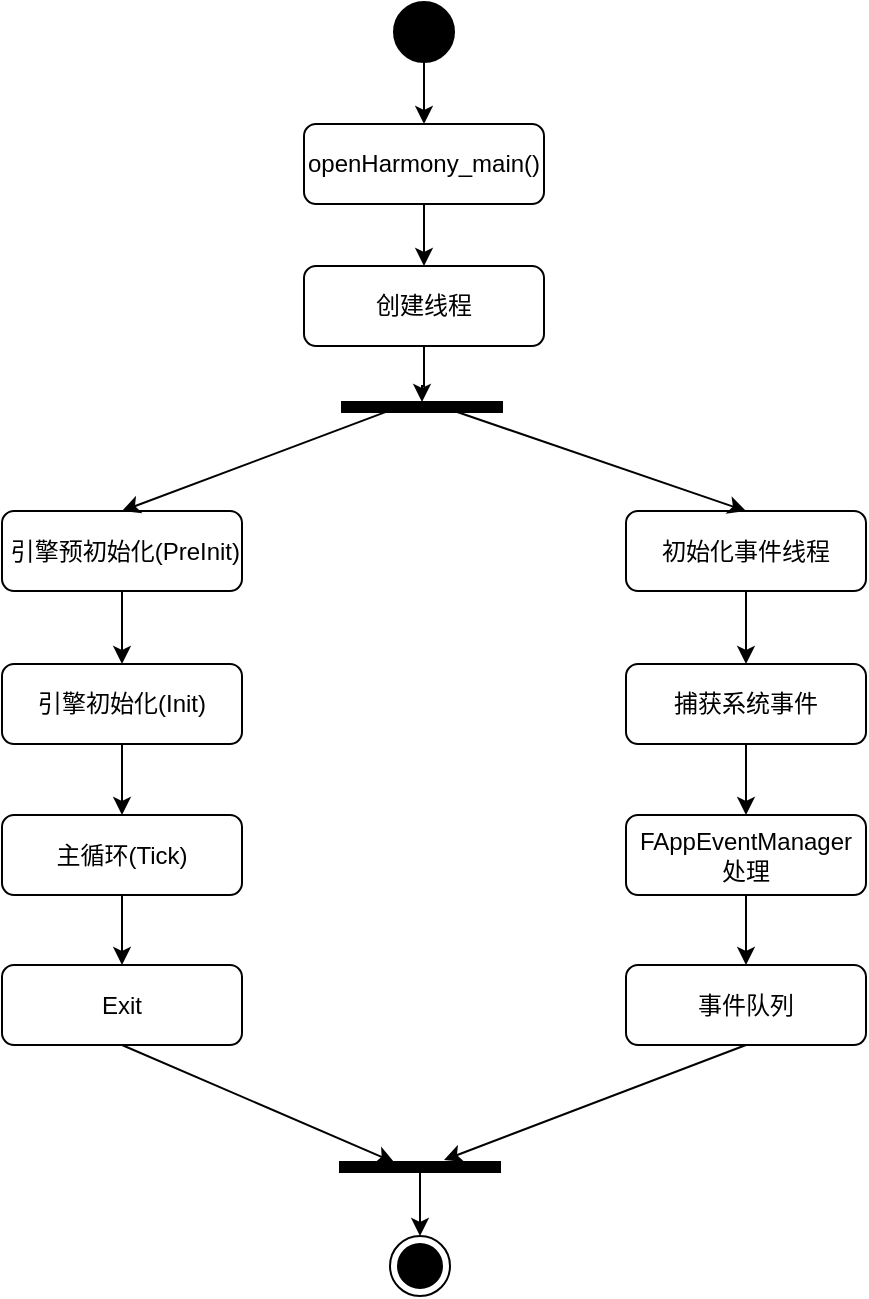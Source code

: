 <mxfile version="26.1.3" pages="2">
  <diagram name="第 1 页" id="3YlkZfYE9rYywLvts0is">
    <mxGraphModel dx="1562" dy="810" grid="0" gridSize="10" guides="1" tooltips="1" connect="1" arrows="1" fold="1" page="1" pageScale="1" pageWidth="827" pageHeight="1169" math="0" shadow="0">
      <root>
        <mxCell id="0" />
        <mxCell id="1" parent="0" />
        <mxCell id="vwkhEPSho2x5Uqs2BSET-43" value="" style="edgeStyle=orthogonalEdgeStyle;rounded=0;orthogonalLoop=1;jettySize=auto;html=1;" parent="1" source="vwkhEPSho2x5Uqs2BSET-31" target="vwkhEPSho2x5Uqs2BSET-42" edge="1">
          <mxGeometry relative="1" as="geometry" />
        </mxCell>
        <mxCell id="vwkhEPSho2x5Uqs2BSET-31" value="openHarmony_main()" style="rounded=1;whiteSpace=wrap;html=1;" parent="1" vertex="1">
          <mxGeometry x="342" y="129" width="120" height="40" as="geometry" />
        </mxCell>
        <mxCell id="vwkhEPSho2x5Uqs2BSET-33" value="" style="edgeStyle=orthogonalEdgeStyle;rounded=0;orthogonalLoop=1;jettySize=auto;html=1;exitX=0.5;exitY=1;exitDx=0;exitDy=0;" parent="1" source="vwkhEPSho2x5Uqs2BSET-37" target="vwkhEPSho2x5Uqs2BSET-34" edge="1">
          <mxGeometry relative="1" as="geometry">
            <mxPoint x="251" y="440" as="sourcePoint" />
          </mxGeometry>
        </mxCell>
        <mxCell id="vwkhEPSho2x5Uqs2BSET-39" value="" style="edgeStyle=orthogonalEdgeStyle;rounded=0;orthogonalLoop=1;jettySize=auto;html=1;" parent="1" source="vwkhEPSho2x5Uqs2BSET-34" target="vwkhEPSho2x5Uqs2BSET-38" edge="1">
          <mxGeometry relative="1" as="geometry" />
        </mxCell>
        <mxCell id="vwkhEPSho2x5Uqs2BSET-34" value="引擎初始化(Init)" style="rounded=1;whiteSpace=wrap;html=1;" parent="1" vertex="1">
          <mxGeometry x="191" y="399" width="120" height="40" as="geometry" />
        </mxCell>
        <mxCell id="vwkhEPSho2x5Uqs2BSET-37" value="&amp;nbsp;引擎预初始化(PreInit)" style="rounded=1;whiteSpace=wrap;html=1;" parent="1" vertex="1">
          <mxGeometry x="191" y="322.5" width="120" height="40" as="geometry" />
        </mxCell>
        <mxCell id="GbLoWG6fYJ5SQN6D08Go-15" value="" style="edgeStyle=orthogonalEdgeStyle;rounded=0;orthogonalLoop=1;jettySize=auto;html=1;" edge="1" parent="1" source="vwkhEPSho2x5Uqs2BSET-38" target="vwkhEPSho2x5Uqs2BSET-46">
          <mxGeometry relative="1" as="geometry" />
        </mxCell>
        <mxCell id="vwkhEPSho2x5Uqs2BSET-38" value="主循环(Tick)" style="rounded=1;whiteSpace=wrap;html=1;" parent="1" vertex="1">
          <mxGeometry x="191" y="474.5" width="120" height="40" as="geometry" />
        </mxCell>
        <mxCell id="GbLoWG6fYJ5SQN6D08Go-8" value="" style="edgeStyle=orthogonalEdgeStyle;rounded=0;orthogonalLoop=1;jettySize=auto;html=1;" edge="1" parent="1" source="vwkhEPSho2x5Uqs2BSET-42" target="GbLoWG6fYJ5SQN6D08Go-7">
          <mxGeometry relative="1" as="geometry" />
        </mxCell>
        <mxCell id="vwkhEPSho2x5Uqs2BSET-42" value="创建线程" style="whiteSpace=wrap;html=1;rounded=1;" parent="1" vertex="1">
          <mxGeometry x="342" y="200" width="120" height="40" as="geometry" />
        </mxCell>
        <mxCell id="vwkhEPSho2x5Uqs2BSET-46" value="Exit" style="whiteSpace=wrap;html=1;rounded=1;" parent="1" vertex="1">
          <mxGeometry x="191" y="549.5" width="120" height="40" as="geometry" />
        </mxCell>
        <mxCell id="vwkhEPSho2x5Uqs2BSET-50" value="" style="endArrow=classic;html=1;rounded=0;exitX=0.84;exitY=0.7;exitDx=0;exitDy=0;entryX=0.5;entryY=0;entryDx=0;entryDy=0;exitPerimeter=0;" parent="1" source="GbLoWG6fYJ5SQN6D08Go-7" target="vwkhEPSho2x5Uqs2BSET-37" edge="1">
          <mxGeometry width="50" height="50" relative="1" as="geometry">
            <mxPoint x="386" y="487" as="sourcePoint" />
            <mxPoint x="252" y="325" as="targetPoint" />
          </mxGeometry>
        </mxCell>
        <mxCell id="vwkhEPSho2x5Uqs2BSET-53" value="捕获系统事件" style="rounded=1;whiteSpace=wrap;html=1;" parent="1" vertex="1">
          <mxGeometry x="503" y="399" width="120" height="40" as="geometry" />
        </mxCell>
        <mxCell id="vwkhEPSho2x5Uqs2BSET-54" value="初始化事件线程" style="rounded=1;whiteSpace=wrap;html=1;" parent="1" vertex="1">
          <mxGeometry x="503" y="322.5" width="120" height="40" as="geometry" />
        </mxCell>
        <mxCell id="GbLoWG6fYJ5SQN6D08Go-16" value="" style="edgeStyle=orthogonalEdgeStyle;rounded=0;orthogonalLoop=1;jettySize=auto;html=1;" edge="1" parent="1" source="vwkhEPSho2x5Uqs2BSET-55" target="vwkhEPSho2x5Uqs2BSET-56">
          <mxGeometry relative="1" as="geometry" />
        </mxCell>
        <mxCell id="vwkhEPSho2x5Uqs2BSET-55" value="FAppEventManager处理" style="rounded=1;whiteSpace=wrap;html=1;" parent="1" vertex="1">
          <mxGeometry x="503" y="474.5" width="120" height="40" as="geometry" />
        </mxCell>
        <mxCell id="vwkhEPSho2x5Uqs2BSET-56" value="事件队列" style="rounded=1;whiteSpace=wrap;html=1;" parent="1" vertex="1">
          <mxGeometry x="503" y="549.5" width="120" height="40" as="geometry" />
        </mxCell>
        <mxCell id="vwkhEPSho2x5Uqs2BSET-58" value="" style="endArrow=classic;html=1;rounded=0;exitX=1;exitY=0.28;exitDx=0;exitDy=0;entryX=0.5;entryY=0;entryDx=0;entryDy=0;exitPerimeter=0;" parent="1" source="GbLoWG6fYJ5SQN6D08Go-7" target="vwkhEPSho2x5Uqs2BSET-54" edge="1">
          <mxGeometry width="50" height="50" relative="1" as="geometry">
            <mxPoint x="411" y="283" as="sourcePoint" />
            <mxPoint x="557.5" y="314" as="targetPoint" />
          </mxGeometry>
        </mxCell>
        <mxCell id="vwkhEPSho2x5Uqs2BSET-60" value="" style="endArrow=classic;html=1;rounded=0;exitX=0.5;exitY=1;exitDx=0;exitDy=0;entryX=0.5;entryY=0;entryDx=0;entryDy=0;" parent="1" source="vwkhEPSho2x5Uqs2BSET-54" target="vwkhEPSho2x5Uqs2BSET-53" edge="1">
          <mxGeometry width="50" height="50" relative="1" as="geometry">
            <mxPoint x="385" y="499.5" as="sourcePoint" />
            <mxPoint x="435" y="449.5" as="targetPoint" />
          </mxGeometry>
        </mxCell>
        <mxCell id="vwkhEPSho2x5Uqs2BSET-62" value="" style="endArrow=classic;html=1;rounded=0;exitX=0.5;exitY=1;exitDx=0;exitDy=0;entryX=0.5;entryY=0;entryDx=0;entryDy=0;" parent="1" source="vwkhEPSho2x5Uqs2BSET-53" target="vwkhEPSho2x5Uqs2BSET-55" edge="1">
          <mxGeometry width="50" height="50" relative="1" as="geometry">
            <mxPoint x="573" y="372.5" as="sourcePoint" />
            <mxPoint x="573" y="388.5" as="targetPoint" />
          </mxGeometry>
        </mxCell>
        <mxCell id="GbLoWG6fYJ5SQN6D08Go-5" value="" style="edgeStyle=orthogonalEdgeStyle;rounded=0;orthogonalLoop=1;jettySize=auto;html=1;" edge="1" parent="1" source="GbLoWG6fYJ5SQN6D08Go-4" target="vwkhEPSho2x5Uqs2BSET-31">
          <mxGeometry relative="1" as="geometry" />
        </mxCell>
        <mxCell id="GbLoWG6fYJ5SQN6D08Go-4" value="" style="ellipse;fillColor=strokeColor;html=1;" vertex="1" parent="1">
          <mxGeometry x="387" y="68" width="30" height="30" as="geometry" />
        </mxCell>
        <mxCell id="GbLoWG6fYJ5SQN6D08Go-6" value="" style="ellipse;html=1;shape=endState;fillColor=strokeColor;" vertex="1" parent="1">
          <mxGeometry x="385" y="685" width="30" height="30" as="geometry" />
        </mxCell>
        <mxCell id="GbLoWG6fYJ5SQN6D08Go-7" value="" style="html=1;points=[];perimeter=orthogonalPerimeter;fillColor=strokeColor;direction=south;" vertex="1" parent="1">
          <mxGeometry x="361" y="268" width="80" height="5" as="geometry" />
        </mxCell>
        <mxCell id="GbLoWG6fYJ5SQN6D08Go-12" value="" style="edgeStyle=orthogonalEdgeStyle;rounded=0;orthogonalLoop=1;jettySize=auto;html=1;" edge="1" parent="1" source="GbLoWG6fYJ5SQN6D08Go-9" target="GbLoWG6fYJ5SQN6D08Go-6">
          <mxGeometry relative="1" as="geometry" />
        </mxCell>
        <mxCell id="GbLoWG6fYJ5SQN6D08Go-9" value="" style="html=1;points=[];perimeter=orthogonalPerimeter;fillColor=strokeColor;direction=south;" vertex="1" parent="1">
          <mxGeometry x="360" y="648" width="80" height="5" as="geometry" />
        </mxCell>
        <mxCell id="GbLoWG6fYJ5SQN6D08Go-11" value="" style="endArrow=classic;html=1;rounded=0;exitX=0.5;exitY=1;exitDx=0;exitDy=0;entryX=0.04;entryY=0.66;entryDx=0;entryDy=0;entryPerimeter=0;" edge="1" parent="1" source="vwkhEPSho2x5Uqs2BSET-46" target="GbLoWG6fYJ5SQN6D08Go-9">
          <mxGeometry width="50" height="50" relative="1" as="geometry">
            <mxPoint x="412" y="249" as="sourcePoint" />
            <mxPoint x="385" y="645" as="targetPoint" />
          </mxGeometry>
        </mxCell>
        <mxCell id="GbLoWG6fYJ5SQN6D08Go-13" value="" style="endArrow=classic;html=1;rounded=0;exitX=0.5;exitY=1;exitDx=0;exitDy=0;" edge="1" parent="1" source="vwkhEPSho2x5Uqs2BSET-56">
          <mxGeometry width="50" height="50" relative="1" as="geometry">
            <mxPoint x="261" y="600" as="sourcePoint" />
            <mxPoint x="412" y="647" as="targetPoint" />
          </mxGeometry>
        </mxCell>
      </root>
    </mxGraphModel>
  </diagram>
  <diagram id="-K7BujS1e0HoIudlf5Lb" name="第 2 页">
    <mxGraphModel grid="0" page="1" gridSize="10" guides="1" tooltips="1" connect="1" arrows="1" fold="1" pageScale="1" pageWidth="827" pageHeight="1169" math="0" shadow="0">
      <root>
        <mxCell id="0" />
        <mxCell id="1" parent="0" />
      </root>
    </mxGraphModel>
  </diagram>
</mxfile>
